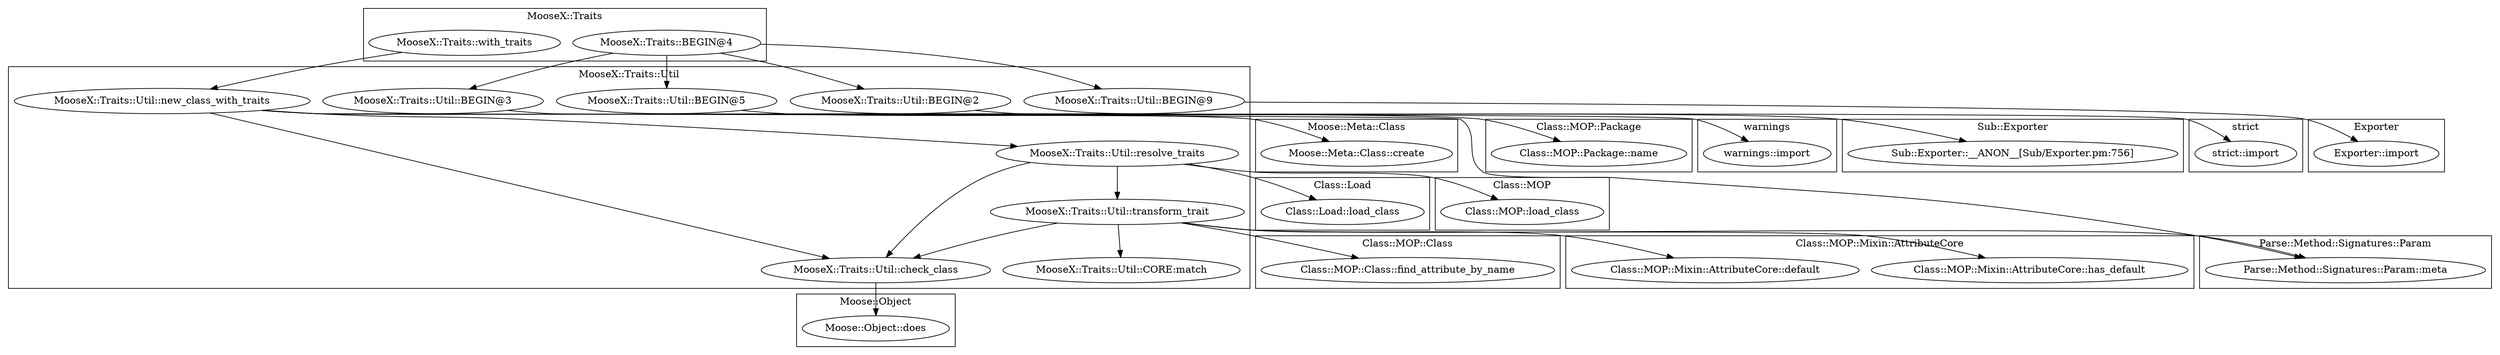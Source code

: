 digraph {
graph [overlap=false]
subgraph cluster_Moose_Meta_Class {
	label="Moose::Meta::Class";
	"Moose::Meta::Class::create";
}
subgraph cluster_Class_Load {
	label="Class::Load";
	"Class::Load::load_class";
}
subgraph cluster_warnings {
	label="warnings";
	"warnings::import";
}
subgraph cluster_MooseX_Traits_Util {
	label="MooseX::Traits::Util";
	"MooseX::Traits::Util::new_class_with_traits";
	"MooseX::Traits::Util::BEGIN@3";
	"MooseX::Traits::Util::CORE:match";
	"MooseX::Traits::Util::BEGIN@5";
	"MooseX::Traits::Util::transform_trait";
	"MooseX::Traits::Util::check_class";
	"MooseX::Traits::Util::BEGIN@2";
	"MooseX::Traits::Util::BEGIN@9";
	"MooseX::Traits::Util::resolve_traits";
}
subgraph cluster_Parse_Method_Signatures_Param {
	label="Parse::Method::Signatures::Param";
	"Parse::Method::Signatures::Param::meta";
}
subgraph cluster_Class_MOP_Class {
	label="Class::MOP::Class";
	"Class::MOP::Class::find_attribute_by_name";
}
subgraph cluster_Moose_Object {
	label="Moose::Object";
	"Moose::Object::does";
}
subgraph cluster_Class_MOP_Mixin_AttributeCore {
	label="Class::MOP::Mixin::AttributeCore";
	"Class::MOP::Mixin::AttributeCore::has_default";
	"Class::MOP::Mixin::AttributeCore::default";
}
subgraph cluster_MooseX_Traits {
	label="MooseX::Traits";
	"MooseX::Traits::with_traits";
	"MooseX::Traits::BEGIN@4";
}
subgraph cluster_Exporter {
	label="Exporter";
	"Exporter::import";
}
subgraph cluster_Sub_Exporter {
	label="Sub::Exporter";
	"Sub::Exporter::__ANON__[Sub/Exporter.pm:756]";
}
subgraph cluster_strict {
	label="strict";
	"strict::import";
}
subgraph cluster_Class_MOP {
	label="Class::MOP";
	"Class::MOP::load_class";
}
subgraph cluster_Class_MOP_Package {
	label="Class::MOP::Package";
	"Class::MOP::Package::name";
}
"MooseX::Traits::Util::transform_trait" -> "Class::MOP::Class::find_attribute_by_name";
"MooseX::Traits::Util::transform_trait" -> "Class::MOP::Mixin::AttributeCore::default";
"MooseX::Traits::Util::resolve_traits" -> "Class::Load::load_class";
"MooseX::Traits::BEGIN@4" -> "MooseX::Traits::Util::BEGIN@2";
"MooseX::Traits::BEGIN@4" -> "MooseX::Traits::Util::BEGIN@5";
"MooseX::Traits::Util::BEGIN@5" -> "Sub::Exporter::__ANON__[Sub/Exporter.pm:756]";
"MooseX::Traits::Util::BEGIN@2" -> "strict::import";
"MooseX::Traits::Util::transform_trait" -> "Parse::Method::Signatures::Param::meta";
"MooseX::Traits::Util::new_class_with_traits" -> "Parse::Method::Signatures::Param::meta";
"MooseX::Traits::Util::resolve_traits" -> "MooseX::Traits::Util::transform_trait";
"MooseX::Traits::Util::new_class_with_traits" -> "MooseX::Traits::Util::check_class";
"MooseX::Traits::Util::transform_trait" -> "MooseX::Traits::Util::check_class";
"MooseX::Traits::Util::resolve_traits" -> "MooseX::Traits::Util::check_class";
"MooseX::Traits::Util::check_class" -> "Moose::Object::does";
"MooseX::Traits::Util::transform_trait" -> "Class::MOP::Mixin::AttributeCore::has_default";
"MooseX::Traits::with_traits" -> "MooseX::Traits::Util::new_class_with_traits";
"MooseX::Traits::Util::BEGIN@9" -> "Exporter::import";
"MooseX::Traits::Util::BEGIN@3" -> "warnings::import";
"MooseX::Traits::BEGIN@4" -> "MooseX::Traits::Util::BEGIN@9";
"MooseX::Traits::Util::new_class_with_traits" -> "Class::MOP::Package::name";
"MooseX::Traits::BEGIN@4" -> "MooseX::Traits::Util::BEGIN@3";
"MooseX::Traits::Util::resolve_traits" -> "Class::MOP::load_class";
"MooseX::Traits::Util::new_class_with_traits" -> "MooseX::Traits::Util::resolve_traits";
"MooseX::Traits::Util::transform_trait" -> "MooseX::Traits::Util::CORE:match";
"MooseX::Traits::Util::new_class_with_traits" -> "Moose::Meta::Class::create";
}
